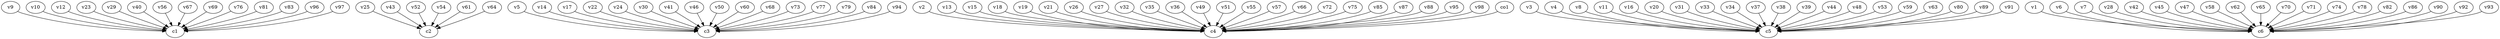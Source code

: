 strict digraph  {
c1;
c2;
c3;
c4;
c5;
c6;
v1;
v2;
v3;
v4;
v5;
v6;
v7;
v8;
v9;
v10;
v11;
v12;
v13;
v14;
v15;
v16;
v17;
v18;
v19;
v20;
v21;
v22;
v23;
v24;
v25;
v26;
v27;
v28;
v29;
v30;
v31;
v32;
v33;
v34;
v35;
v36;
v37;
v38;
v39;
v40;
v41;
v42;
v43;
v44;
v45;
v46;
v47;
v48;
v49;
v50;
v51;
v52;
v53;
v54;
v55;
v56;
v57;
v58;
v59;
v60;
v61;
v62;
v63;
v64;
v65;
v66;
v67;
v68;
v69;
v70;
v71;
v72;
v73;
v74;
v75;
v76;
v77;
v78;
v79;
v80;
v81;
v82;
v83;
v84;
v85;
v86;
v87;
v88;
v89;
v90;
v91;
v92;
v93;
v94;
v95;
v96;
v97;
v98;
co1;
v1 -> c6  [weight=1];
v2 -> c4  [weight=1];
v3 -> c5  [weight=1];
v4 -> c5  [weight=1];
v5 -> c3  [weight=1];
v6 -> c6  [weight=1];
v7 -> c6  [weight=1];
v8 -> c5  [weight=1];
v9 -> c1  [weight=1];
v10 -> c1  [weight=1];
v11 -> c5  [weight=1];
v12 -> c1  [weight=1];
v13 -> c4  [weight=1];
v14 -> c3  [weight=1];
v15 -> c4  [weight=1];
v16 -> c5  [weight=1];
v17 -> c3  [weight=1];
v18 -> c4  [weight=1];
v19 -> c4  [weight=1];
v20 -> c5  [weight=1];
v21 -> c4  [weight=1];
v22 -> c3  [weight=1];
v23 -> c1  [weight=1];
v24 -> c3  [weight=1];
v25 -> c2  [weight=1];
v26 -> c4  [weight=1];
v27 -> c4  [weight=1];
v28 -> c6  [weight=1];
v29 -> c1  [weight=1];
v30 -> c3  [weight=1];
v31 -> c5  [weight=1];
v32 -> c4  [weight=1];
v33 -> c5  [weight=1];
v34 -> c5  [weight=1];
v35 -> c4  [weight=1];
v36 -> c4  [weight=1];
v37 -> c5  [weight=1];
v38 -> c5  [weight=1];
v39 -> c5  [weight=1];
v40 -> c1  [weight=1];
v41 -> c3  [weight=1];
v42 -> c6  [weight=1];
v43 -> c2  [weight=1];
v44 -> c5  [weight=1];
v45 -> c6  [weight=1];
v46 -> c3  [weight=1];
v47 -> c6  [weight=1];
v48 -> c5  [weight=1];
v49 -> c4  [weight=1];
v50 -> c3  [weight=1];
v51 -> c4  [weight=1];
v52 -> c2  [weight=1];
v53 -> c5  [weight=1];
v54 -> c2  [weight=1];
v55 -> c4  [weight=1];
v56 -> c1  [weight=1];
v57 -> c4  [weight=1];
v58 -> c6  [weight=1];
v59 -> c5  [weight=1];
v60 -> c3  [weight=1];
v61 -> c2  [weight=1];
v62 -> c6  [weight=1];
v63 -> c5  [weight=1];
v64 -> c2  [weight=1];
v65 -> c6  [weight=1];
v66 -> c4  [weight=1];
v67 -> c1  [weight=1];
v68 -> c3  [weight=1];
v69 -> c1  [weight=1];
v70 -> c6  [weight=1];
v71 -> c6  [weight=1];
v72 -> c4  [weight=1];
v73 -> c3  [weight=1];
v74 -> c6  [weight=1];
v75 -> c4  [weight=1];
v76 -> c1  [weight=1];
v77 -> c3  [weight=1];
v78 -> c6  [weight=1];
v79 -> c3  [weight=1];
v80 -> c5  [weight=1];
v81 -> c1  [weight=1];
v82 -> c6  [weight=1];
v83 -> c1  [weight=1];
v84 -> c3  [weight=1];
v85 -> c4  [weight=1];
v86 -> c6  [weight=1];
v87 -> c4  [weight=1];
v88 -> c4  [weight=1];
v89 -> c5  [weight=1];
v90 -> c6  [weight=1];
v91 -> c5  [weight=1];
v92 -> c6  [weight=1];
v93 -> c6  [weight=1];
v94 -> c3  [weight=1];
v95 -> c4  [weight=1];
v96 -> c1  [weight=1];
v97 -> c1  [weight=1];
v98 -> c4  [weight=1];
co1 -> c4  [weight=1];
}
